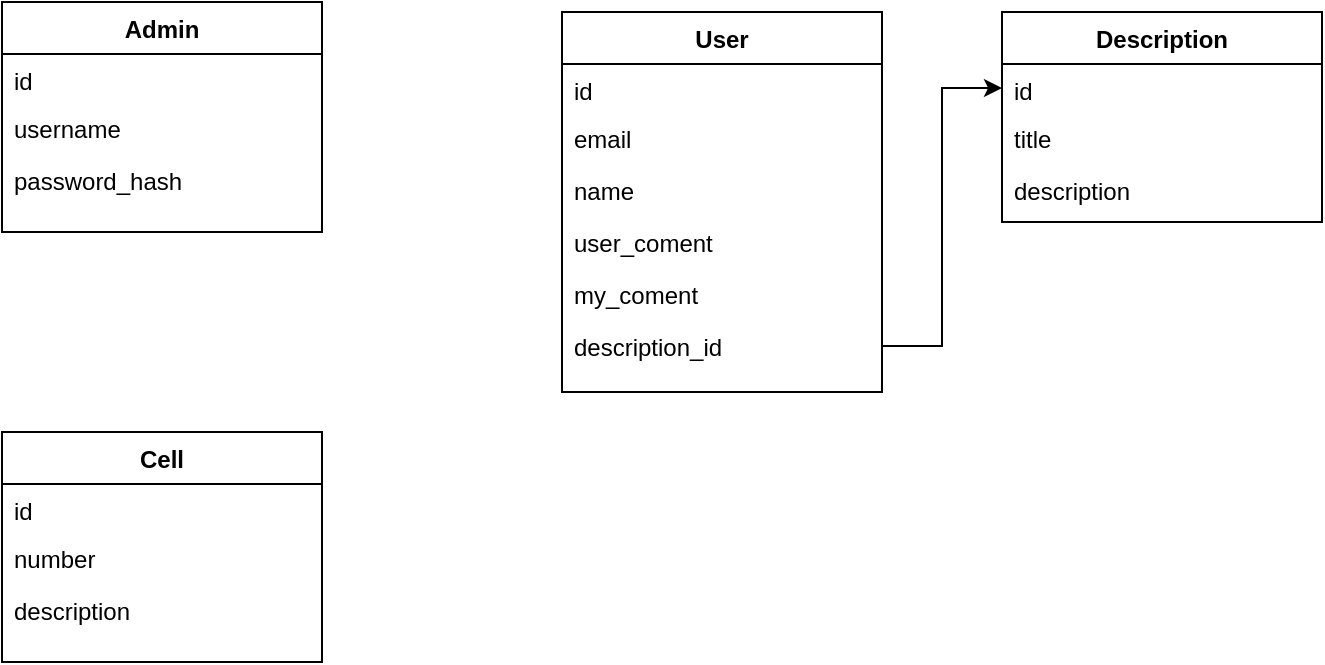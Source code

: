 <mxfile version="20.8.23" type="github">
  <diagram name="Page-1" id="9f46799a-70d6-7492-0946-bef42562c5a5">
    <mxGraphModel dx="1434" dy="3314" grid="1" gridSize="10" guides="1" tooltips="1" connect="1" arrows="1" fold="1" page="1" pageScale="1" pageWidth="1100" pageHeight="850" background="none" math="0" shadow="0">
      <root>
        <mxCell id="0" />
        <mxCell id="1" parent="0" />
        <mxCell id="Sm0ss1CgcWURTjr-spZG-1" value="Admin" style="swimlane;fontStyle=1;align=center;verticalAlign=top;childLayout=stackLayout;horizontal=1;startSize=26;horizontalStack=0;resizeParent=1;resizeLast=0;collapsible=1;marginBottom=0;rounded=0;shadow=0;strokeWidth=1;" vertex="1" parent="1">
          <mxGeometry x="60" y="-2365" width="160" height="115" as="geometry">
            <mxRectangle x="340" y="380" width="170" height="26" as="alternateBounds" />
          </mxGeometry>
        </mxCell>
        <mxCell id="Sm0ss1CgcWURTjr-spZG-2" value="id" style="text;align=left;verticalAlign=top;spacingLeft=4;spacingRight=4;overflow=hidden;rotatable=0;points=[[0,0.5],[1,0.5]];portConstraint=eastwest;" vertex="1" parent="Sm0ss1CgcWURTjr-spZG-1">
          <mxGeometry y="26" width="160" height="24" as="geometry" />
        </mxCell>
        <mxCell id="Sm0ss1CgcWURTjr-spZG-3" value="username" style="text;align=left;verticalAlign=top;spacingLeft=4;spacingRight=4;overflow=hidden;rotatable=0;points=[[0,0.5],[1,0.5]];portConstraint=eastwest;" vertex="1" parent="Sm0ss1CgcWURTjr-spZG-1">
          <mxGeometry y="50" width="160" height="26" as="geometry" />
        </mxCell>
        <mxCell id="Sm0ss1CgcWURTjr-spZG-4" value="password_hash" style="text;align=left;verticalAlign=top;spacingLeft=4;spacingRight=4;overflow=hidden;rotatable=0;points=[[0,0.5],[1,0.5]];portConstraint=eastwest;" vertex="1" parent="Sm0ss1CgcWURTjr-spZG-1">
          <mxGeometry y="76" width="160" height="26" as="geometry" />
        </mxCell>
        <mxCell id="Sm0ss1CgcWURTjr-spZG-11" value="User" style="swimlane;fontStyle=1;align=center;verticalAlign=top;childLayout=stackLayout;horizontal=1;startSize=26;horizontalStack=0;resizeParent=1;resizeLast=0;collapsible=1;marginBottom=0;rounded=0;shadow=0;strokeWidth=1;" vertex="1" parent="1">
          <mxGeometry x="340" y="-2360" width="160" height="190" as="geometry">
            <mxRectangle x="340" y="380" width="170" height="26" as="alternateBounds" />
          </mxGeometry>
        </mxCell>
        <mxCell id="Sm0ss1CgcWURTjr-spZG-12" value="id" style="text;align=left;verticalAlign=top;spacingLeft=4;spacingRight=4;overflow=hidden;rotatable=0;points=[[0,0.5],[1,0.5]];portConstraint=eastwest;" vertex="1" parent="Sm0ss1CgcWURTjr-spZG-11">
          <mxGeometry y="26" width="160" height="24" as="geometry" />
        </mxCell>
        <mxCell id="Sm0ss1CgcWURTjr-spZG-13" value="email" style="text;align=left;verticalAlign=top;spacingLeft=4;spacingRight=4;overflow=hidden;rotatable=0;points=[[0,0.5],[1,0.5]];portConstraint=eastwest;" vertex="1" parent="Sm0ss1CgcWURTjr-spZG-11">
          <mxGeometry y="50" width="160" height="26" as="geometry" />
        </mxCell>
        <mxCell id="Sm0ss1CgcWURTjr-spZG-14" value="name" style="text;align=left;verticalAlign=top;spacingLeft=4;spacingRight=4;overflow=hidden;rotatable=0;points=[[0,0.5],[1,0.5]];portConstraint=eastwest;" vertex="1" parent="Sm0ss1CgcWURTjr-spZG-11">
          <mxGeometry y="76" width="160" height="26" as="geometry" />
        </mxCell>
        <mxCell id="Sm0ss1CgcWURTjr-spZG-15" value="user_coment" style="text;align=left;verticalAlign=top;spacingLeft=4;spacingRight=4;overflow=hidden;rotatable=0;points=[[0,0.5],[1,0.5]];portConstraint=eastwest;" vertex="1" parent="Sm0ss1CgcWURTjr-spZG-11">
          <mxGeometry y="102" width="160" height="26" as="geometry" />
        </mxCell>
        <mxCell id="Sm0ss1CgcWURTjr-spZG-16" value="my_coment" style="text;align=left;verticalAlign=top;spacingLeft=4;spacingRight=4;overflow=hidden;rotatable=0;points=[[0,0.5],[1,0.5]];portConstraint=eastwest;" vertex="1" parent="Sm0ss1CgcWURTjr-spZG-11">
          <mxGeometry y="128" width="160" height="26" as="geometry" />
        </mxCell>
        <mxCell id="Sm0ss1CgcWURTjr-spZG-17" value="description_id" style="text;align=left;verticalAlign=top;spacingLeft=4;spacingRight=4;overflow=hidden;rotatable=0;points=[[0,0.5],[1,0.5]];portConstraint=eastwest;" vertex="1" parent="Sm0ss1CgcWURTjr-spZG-11">
          <mxGeometry y="154" width="160" height="26" as="geometry" />
        </mxCell>
        <mxCell id="Sm0ss1CgcWURTjr-spZG-18" value="Description" style="swimlane;fontStyle=1;align=center;verticalAlign=top;childLayout=stackLayout;horizontal=1;startSize=26;horizontalStack=0;resizeParent=1;resizeLast=0;collapsible=1;marginBottom=0;rounded=0;shadow=0;strokeWidth=1;" vertex="1" parent="1">
          <mxGeometry x="560" y="-2360" width="160" height="105" as="geometry">
            <mxRectangle x="340" y="380" width="170" height="26" as="alternateBounds" />
          </mxGeometry>
        </mxCell>
        <mxCell id="Sm0ss1CgcWURTjr-spZG-19" value="id" style="text;align=left;verticalAlign=top;spacingLeft=4;spacingRight=4;overflow=hidden;rotatable=0;points=[[0,0.5],[1,0.5]];portConstraint=eastwest;" vertex="1" parent="Sm0ss1CgcWURTjr-spZG-18">
          <mxGeometry y="26" width="160" height="24" as="geometry" />
        </mxCell>
        <mxCell id="Sm0ss1CgcWURTjr-spZG-20" value="title" style="text;align=left;verticalAlign=top;spacingLeft=4;spacingRight=4;overflow=hidden;rotatable=0;points=[[0,0.5],[1,0.5]];portConstraint=eastwest;" vertex="1" parent="Sm0ss1CgcWURTjr-spZG-18">
          <mxGeometry y="50" width="160" height="26" as="geometry" />
        </mxCell>
        <mxCell id="Sm0ss1CgcWURTjr-spZG-21" value="description" style="text;align=left;verticalAlign=top;spacingLeft=4;spacingRight=4;overflow=hidden;rotatable=0;points=[[0,0.5],[1,0.5]];portConstraint=eastwest;" vertex="1" parent="Sm0ss1CgcWURTjr-spZG-18">
          <mxGeometry y="76" width="160" height="26" as="geometry" />
        </mxCell>
        <mxCell id="Sm0ss1CgcWURTjr-spZG-25" style="edgeStyle=orthogonalEdgeStyle;rounded=0;orthogonalLoop=1;jettySize=auto;html=1;entryX=0;entryY=0.5;entryDx=0;entryDy=0;" edge="1" parent="1" source="Sm0ss1CgcWURTjr-spZG-17" target="Sm0ss1CgcWURTjr-spZG-19">
          <mxGeometry relative="1" as="geometry" />
        </mxCell>
        <mxCell id="Sm0ss1CgcWURTjr-spZG-27" value="Cell" style="swimlane;fontStyle=1;align=center;verticalAlign=top;childLayout=stackLayout;horizontal=1;startSize=26;horizontalStack=0;resizeParent=1;resizeLast=0;collapsible=1;marginBottom=0;rounded=0;shadow=0;strokeWidth=1;" vertex="1" parent="1">
          <mxGeometry x="60" y="-2150" width="160" height="115" as="geometry">
            <mxRectangle x="340" y="380" width="170" height="26" as="alternateBounds" />
          </mxGeometry>
        </mxCell>
        <mxCell id="Sm0ss1CgcWURTjr-spZG-28" value="id" style="text;align=left;verticalAlign=top;spacingLeft=4;spacingRight=4;overflow=hidden;rotatable=0;points=[[0,0.5],[1,0.5]];portConstraint=eastwest;" vertex="1" parent="Sm0ss1CgcWURTjr-spZG-27">
          <mxGeometry y="26" width="160" height="24" as="geometry" />
        </mxCell>
        <mxCell id="Sm0ss1CgcWURTjr-spZG-29" value="number" style="text;align=left;verticalAlign=top;spacingLeft=4;spacingRight=4;overflow=hidden;rotatable=0;points=[[0,0.5],[1,0.5]];portConstraint=eastwest;" vertex="1" parent="Sm0ss1CgcWURTjr-spZG-27">
          <mxGeometry y="50" width="160" height="26" as="geometry" />
        </mxCell>
        <mxCell id="Sm0ss1CgcWURTjr-spZG-30" value="description" style="text;align=left;verticalAlign=top;spacingLeft=4;spacingRight=4;overflow=hidden;rotatable=0;points=[[0,0.5],[1,0.5]];portConstraint=eastwest;" vertex="1" parent="Sm0ss1CgcWURTjr-spZG-27">
          <mxGeometry y="76" width="160" height="26" as="geometry" />
        </mxCell>
      </root>
    </mxGraphModel>
  </diagram>
</mxfile>
